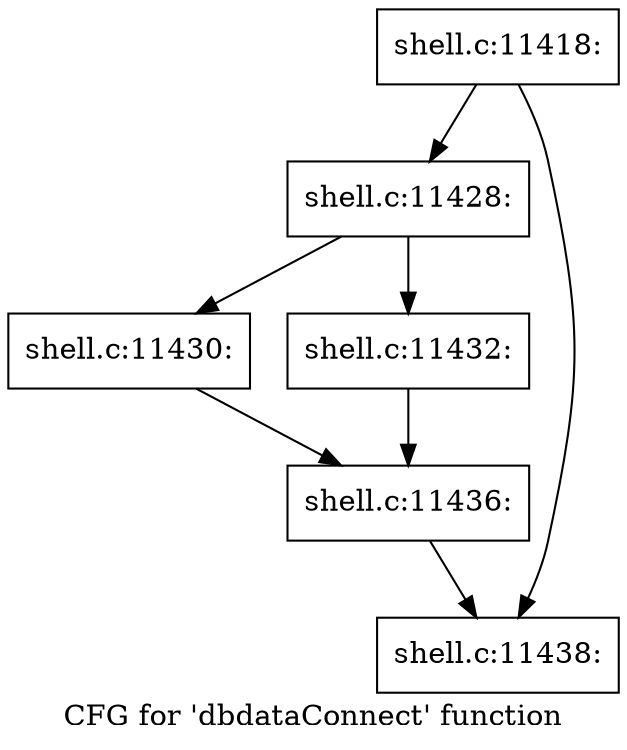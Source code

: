 digraph "CFG for 'dbdataConnect' function" {
	label="CFG for 'dbdataConnect' function";

	Node0x560276d05550 [shape=record,label="{shell.c:11418:}"];
	Node0x560276d05550 -> Node0x560276d0cea0;
	Node0x560276d05550 -> Node0x560276d0cef0;
	Node0x560276d0cea0 [shape=record,label="{shell.c:11428:}"];
	Node0x560276d0cea0 -> Node0x560276d0d520;
	Node0x560276d0cea0 -> Node0x560276d0d5c0;
	Node0x560276d0d520 [shape=record,label="{shell.c:11430:}"];
	Node0x560276d0d520 -> Node0x560276d0d570;
	Node0x560276d0d5c0 [shape=record,label="{shell.c:11432:}"];
	Node0x560276d0d5c0 -> Node0x560276d0d570;
	Node0x560276d0d570 [shape=record,label="{shell.c:11436:}"];
	Node0x560276d0d570 -> Node0x560276d0cef0;
	Node0x560276d0cef0 [shape=record,label="{shell.c:11438:}"];
}
